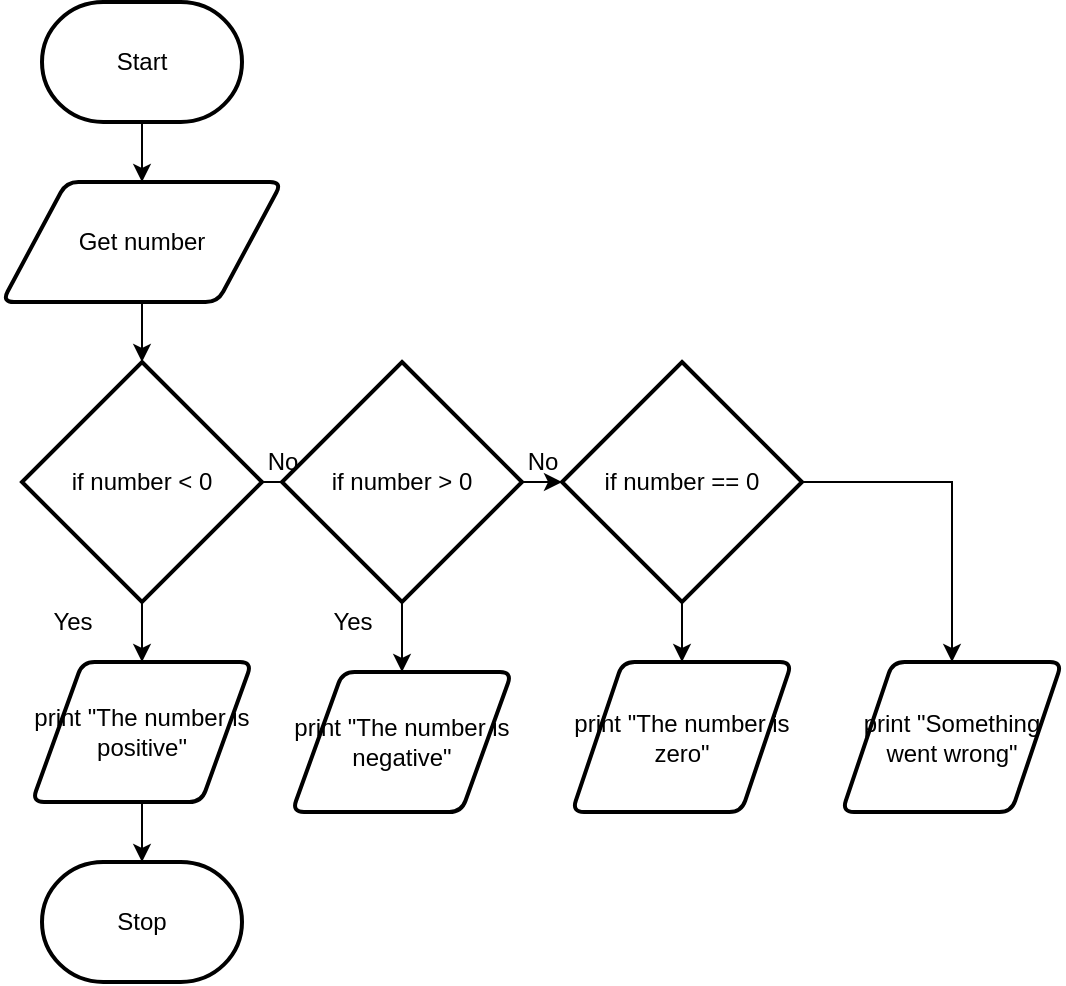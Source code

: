 <mxfile>
    <diagram id="JqOo338mFjRoOCTTENWM" name="Page-1">
        <mxGraphModel dx="1074" dy="787" grid="1" gridSize="10" guides="1" tooltips="1" connect="1" arrows="1" fold="1" page="1" pageScale="1" pageWidth="827" pageHeight="1169" math="0" shadow="0">
            <root>
                <mxCell id="0"/>
                <mxCell id="1" parent="0"/>
                <mxCell id="32" style="edgeStyle=none;html=1;" parent="1" source="17" target="19" edge="1">
                    <mxGeometry relative="1" as="geometry"/>
                </mxCell>
                <mxCell id="17" value="Start" style="strokeWidth=2;html=1;shape=mxgraph.flowchart.terminator;whiteSpace=wrap;" parent="1" vertex="1">
                    <mxGeometry x="140" y="20" width="100" height="60" as="geometry"/>
                </mxCell>
                <mxCell id="18" style="edgeStyle=none;html=1;entryX=0.5;entryY=0;entryDx=0;entryDy=0;entryPerimeter=0;" parent="1" source="19" target="25" edge="1">
                    <mxGeometry relative="1" as="geometry">
                        <mxPoint x="190" y="210" as="targetPoint"/>
                    </mxGeometry>
                </mxCell>
                <mxCell id="19" value="Get number" style="shape=parallelogram;html=1;strokeWidth=2;perimeter=parallelogramPerimeter;whiteSpace=wrap;rounded=1;arcSize=12;size=0.23;" parent="1" vertex="1">
                    <mxGeometry x="120" y="110" width="140" height="60" as="geometry"/>
                </mxCell>
                <mxCell id="20" style="edgeStyle=none;html=1;" parent="1" source="21" target="22" edge="1">
                    <mxGeometry relative="1" as="geometry">
                        <mxPoint x="190" y="470" as="targetPoint"/>
                    </mxGeometry>
                </mxCell>
                <mxCell id="21" value="print &quot;The number is positive&quot;" style="shape=parallelogram;html=1;strokeWidth=2;perimeter=parallelogramPerimeter;whiteSpace=wrap;rounded=1;arcSize=12;size=0.23;" parent="1" vertex="1">
                    <mxGeometry x="135" y="350" width="110" height="70" as="geometry"/>
                </mxCell>
                <mxCell id="22" value="Stop" style="strokeWidth=2;html=1;shape=mxgraph.flowchart.terminator;whiteSpace=wrap;" parent="1" vertex="1">
                    <mxGeometry x="140" y="450" width="100" height="60" as="geometry"/>
                </mxCell>
                <mxCell id="23" style="edgeStyle=none;html=1;" parent="1" source="25" target="21" edge="1">
                    <mxGeometry relative="1" as="geometry"/>
                </mxCell>
                <mxCell id="24" style="edgeStyle=none;html=1;exitX=1;exitY=0.5;exitDx=0;exitDy=0;exitPerimeter=0;rounded=0;" parent="1" source="25" target="33" edge="1">
                    <mxGeometry relative="1" as="geometry">
                        <Array as="points">
                            <mxPoint x="372" y="260"/>
                        </Array>
                        <mxPoint x="372.02" y="301.98" as="targetPoint"/>
                    </mxGeometry>
                </mxCell>
                <mxCell id="25" value="if number &amp;lt; 0" style="strokeWidth=2;html=1;shape=mxgraph.flowchart.decision;whiteSpace=wrap;" parent="1" vertex="1">
                    <mxGeometry x="130" y="200" width="120" height="120" as="geometry"/>
                </mxCell>
                <mxCell id="26" value="Yes" style="text;html=1;align=center;verticalAlign=middle;resizable=0;points=[];autosize=1;strokeColor=none;fillColor=none;" parent="1" vertex="1">
                    <mxGeometry x="135" y="320" width="40" height="20" as="geometry"/>
                </mxCell>
                <mxCell id="30" value="No&lt;br&gt;" style="text;html=1;align=center;verticalAlign=middle;resizable=0;points=[];autosize=1;strokeColor=none;fillColor=none;" parent="1" vertex="1">
                    <mxGeometry x="245" y="240" width="30" height="20" as="geometry"/>
                </mxCell>
                <mxCell id="34" style="edgeStyle=none;html=1;exitX=0.5;exitY=1;exitDx=0;exitDy=0;exitPerimeter=0;" parent="1" source="33" target="35" edge="1">
                    <mxGeometry relative="1" as="geometry">
                        <mxPoint x="370" y="450" as="targetPoint"/>
                    </mxGeometry>
                </mxCell>
                <mxCell id="39" style="edgeStyle=none;html=1;exitX=1;exitY=0.5;exitDx=0;exitDy=0;exitPerimeter=0;rounded=0;entryX=0;entryY=0.5;entryDx=0;entryDy=0;entryPerimeter=0;" parent="1" source="33" target="45" edge="1">
                    <mxGeometry relative="1" as="geometry">
                        <mxPoint x="420" y="260" as="targetPoint"/>
                        <Array as="points"/>
                    </mxGeometry>
                </mxCell>
                <mxCell id="33" value="if number &amp;gt; 0" style="strokeWidth=2;html=1;shape=mxgraph.flowchart.decision;whiteSpace=wrap;" parent="1" vertex="1">
                    <mxGeometry x="260" y="200" width="120" height="120" as="geometry"/>
                </mxCell>
                <mxCell id="35" value="print &quot;The number is negative&quot;" style="shape=parallelogram;html=1;strokeWidth=2;perimeter=parallelogramPerimeter;whiteSpace=wrap;rounded=1;arcSize=12;size=0.23;" parent="1" vertex="1">
                    <mxGeometry x="265" y="355" width="110" height="70" as="geometry"/>
                </mxCell>
                <mxCell id="41" value="print &quot;The number is zero&quot;" style="shape=parallelogram;html=1;strokeWidth=2;perimeter=parallelogramPerimeter;whiteSpace=wrap;rounded=1;arcSize=12;size=0.23;" parent="1" vertex="1">
                    <mxGeometry x="405" y="350" width="110" height="75" as="geometry"/>
                </mxCell>
                <mxCell id="43" value="Yes" style="text;html=1;align=center;verticalAlign=middle;resizable=0;points=[];autosize=1;strokeColor=none;fillColor=none;" parent="1" vertex="1">
                    <mxGeometry x="275" y="320" width="40" height="20" as="geometry"/>
                </mxCell>
                <mxCell id="44" value="No&lt;br&gt;" style="text;html=1;align=center;verticalAlign=middle;resizable=0;points=[];autosize=1;strokeColor=none;fillColor=none;" parent="1" vertex="1">
                    <mxGeometry x="375" y="240" width="30" height="20" as="geometry"/>
                </mxCell>
                <mxCell id="46" style="edgeStyle=none;html=1;entryX=0.5;entryY=0;entryDx=0;entryDy=0;" edge="1" parent="1" source="45" target="41">
                    <mxGeometry relative="1" as="geometry"/>
                </mxCell>
                <mxCell id="69" style="edgeStyle=none;html=1;entryX=0.5;entryY=0;entryDx=0;entryDy=0;exitX=1;exitY=0.5;exitDx=0;exitDy=0;exitPerimeter=0;rounded=0;" edge="1" parent="1" source="45" target="68">
                    <mxGeometry relative="1" as="geometry">
                        <Array as="points">
                            <mxPoint x="595" y="260"/>
                        </Array>
                    </mxGeometry>
                </mxCell>
                <mxCell id="45" value="if number == 0" style="strokeWidth=2;html=1;shape=mxgraph.flowchart.decision;whiteSpace=wrap;" vertex="1" parent="1">
                    <mxGeometry x="400" y="200" width="120" height="120" as="geometry"/>
                </mxCell>
                <mxCell id="68" value="print &quot;Something went wrong&quot;" style="shape=parallelogram;html=1;strokeWidth=2;perimeter=parallelogramPerimeter;whiteSpace=wrap;rounded=1;arcSize=12;size=0.23;" vertex="1" parent="1">
                    <mxGeometry x="540" y="350" width="110" height="75" as="geometry"/>
                </mxCell>
            </root>
        </mxGraphModel>
    </diagram>
</mxfile>